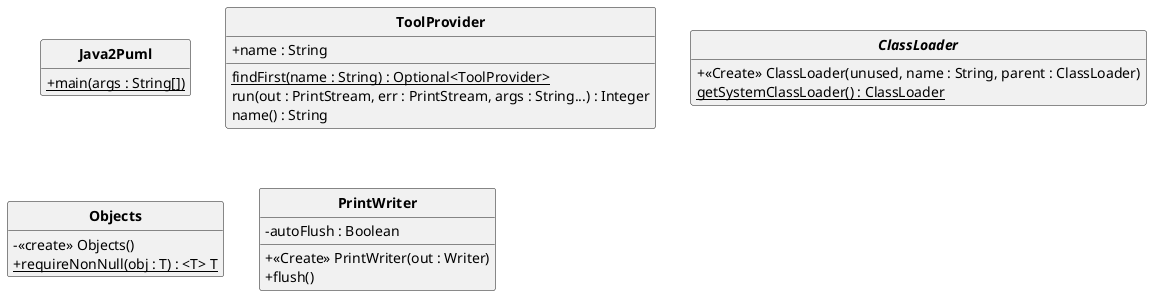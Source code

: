 @startuml
'https://plantuml.com/class-diagram
skinparam style strictuml
skinparam classAttributeIconSize 0
skinparam classFontStyle Bold

hide empty members

class Java2Puml{
    + main(args : String[]) {static}
}

class ToolProvider{
    + name : String
    findFirst(name : String) : Optional<ToolProvider> {static}
    run(out : PrintStream, err : PrintStream, args : String...) : Integer
    name() : String
}

abstract class ClassLoader{
    + <<Create>> ClassLoader(unused, name : String, parent : ClassLoader)
    getSystemClassLoader() : ClassLoader {static}
}

class Objects{
    - <<create>> Objects()
    + requireNonNull(obj : T) : <T> T {static}
}

class PrintWriter{
    - autoFlush : Boolean
    + <<Create>> PrintWriter(out : Writer)
    + flush()
}

@enduml